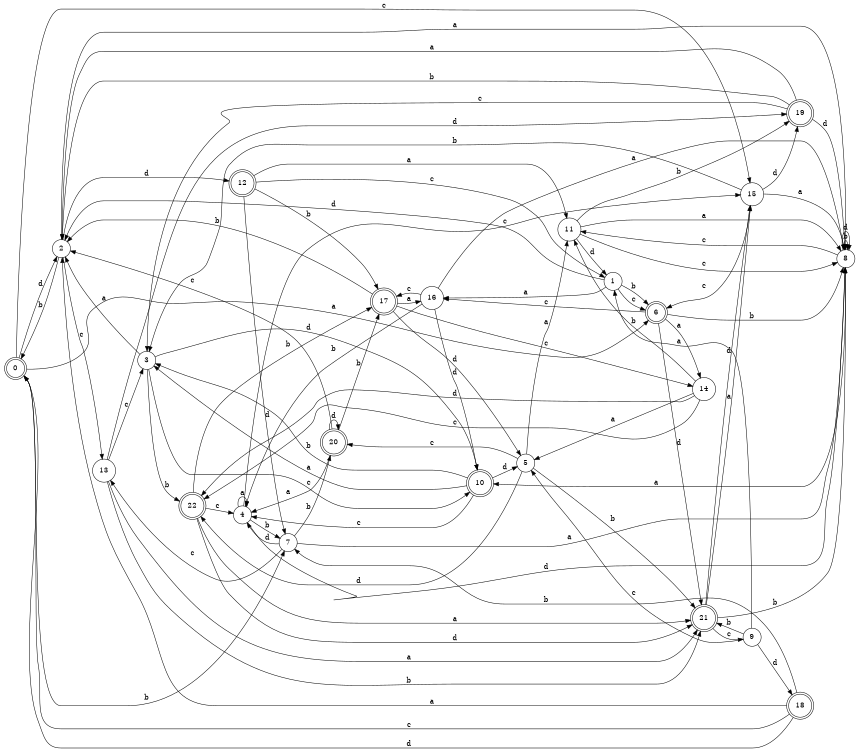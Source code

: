 digraph n19_5 {
__start0 [label="" shape="none"];

rankdir=LR;
size="8,5";

s0 [style="rounded,filled", color="black", fillcolor="white" shape="doublecircle", label="0"];
s1 [style="filled", color="black", fillcolor="white" shape="circle", label="1"];
s2 [style="filled", color="black", fillcolor="white" shape="circle", label="2"];
s3 [style="filled", color="black", fillcolor="white" shape="circle", label="3"];
s4 [style="filled", color="black", fillcolor="white" shape="circle", label="4"];
s5 [style="filled", color="black", fillcolor="white" shape="circle", label="5"];
s6 [style="rounded,filled", color="black", fillcolor="white" shape="doublecircle", label="6"];
s7 [style="filled", color="black", fillcolor="white" shape="circle", label="7"];
s8 [style="filled", color="black", fillcolor="white" shape="circle", label="8"];
s9 [style="filled", color="black", fillcolor="white" shape="circle", label="9"];
s10 [style="rounded,filled", color="black", fillcolor="white" shape="doublecircle", label="10"];
s11 [style="filled", color="black", fillcolor="white" shape="circle", label="11"];
s12 [style="rounded,filled", color="black", fillcolor="white" shape="doublecircle", label="12"];
s13 [style="filled", color="black", fillcolor="white" shape="circle", label="13"];
s14 [style="filled", color="black", fillcolor="white" shape="circle", label="14"];
s15 [style="filled", color="black", fillcolor="white" shape="circle", label="15"];
s16 [style="filled", color="black", fillcolor="white" shape="circle", label="16"];
s17 [style="rounded,filled", color="black", fillcolor="white" shape="doublecircle", label="17"];
s18 [style="rounded,filled", color="black", fillcolor="white" shape="doublecircle", label="18"];
s19 [style="rounded,filled", color="black", fillcolor="white" shape="doublecircle", label="19"];
s20 [style="rounded,filled", color="black", fillcolor="white" shape="doublecircle", label="20"];
s21 [style="rounded,filled", color="black", fillcolor="white" shape="doublecircle", label="21"];
s22 [style="rounded,filled", color="black", fillcolor="white" shape="doublecircle", label="22"];
s0 -> s6 [label="a"];
s0 -> s7 [label="b"];
s0 -> s15 [label="c"];
s0 -> s2 [label="d"];
s1 -> s16 [label="a"];
s1 -> s6 [label="b"];
s1 -> s6 [label="c"];
s1 -> s2 [label="d"];
s2 -> s8 [label="a"];
s2 -> s0 [label="b"];
s2 -> s13 [label="c"];
s2 -> s12 [label="d"];
s3 -> s2 [label="a"];
s3 -> s22 [label="b"];
s3 -> s10 [label="c"];
s3 -> s10 [label="d"];
s4 -> s4 [label="a"];
s4 -> s7 [label="b"];
s4 -> s15 [label="c"];
s4 -> s8 [label="d"];
s5 -> s11 [label="a"];
s5 -> s21 [label="b"];
s5 -> s20 [label="c"];
s5 -> s22 [label="d"];
s6 -> s14 [label="a"];
s6 -> s8 [label="b"];
s6 -> s16 [label="c"];
s6 -> s21 [label="d"];
s7 -> s8 [label="a"];
s7 -> s20 [label="b"];
s7 -> s13 [label="c"];
s7 -> s4 [label="d"];
s8 -> s10 [label="a"];
s8 -> s8 [label="b"];
s8 -> s11 [label="c"];
s8 -> s8 [label="d"];
s9 -> s1 [label="a"];
s9 -> s21 [label="b"];
s9 -> s5 [label="c"];
s9 -> s18 [label="d"];
s10 -> s3 [label="a"];
s10 -> s3 [label="b"];
s10 -> s4 [label="c"];
s10 -> s5 [label="d"];
s11 -> s8 [label="a"];
s11 -> s19 [label="b"];
s11 -> s8 [label="c"];
s11 -> s1 [label="d"];
s12 -> s11 [label="a"];
s12 -> s17 [label="b"];
s12 -> s1 [label="c"];
s12 -> s7 [label="d"];
s13 -> s21 [label="a"];
s13 -> s21 [label="b"];
s13 -> s3 [label="c"];
s13 -> s19 [label="d"];
s14 -> s5 [label="a"];
s14 -> s11 [label="b"];
s14 -> s22 [label="c"];
s14 -> s22 [label="d"];
s15 -> s8 [label="a"];
s15 -> s3 [label="b"];
s15 -> s6 [label="c"];
s15 -> s19 [label="d"];
s16 -> s8 [label="a"];
s16 -> s4 [label="b"];
s16 -> s17 [label="c"];
s16 -> s10 [label="d"];
s17 -> s16 [label="a"];
s17 -> s2 [label="b"];
s17 -> s14 [label="c"];
s17 -> s5 [label="d"];
s18 -> s2 [label="a"];
s18 -> s7 [label="b"];
s18 -> s0 [label="c"];
s18 -> s0 [label="d"];
s19 -> s2 [label="a"];
s19 -> s2 [label="b"];
s19 -> s3 [label="c"];
s19 -> s8 [label="d"];
s20 -> s4 [label="a"];
s20 -> s17 [label="b"];
s20 -> s2 [label="c"];
s20 -> s20 [label="d"];
s21 -> s15 [label="a"];
s21 -> s8 [label="b"];
s21 -> s9 [label="c"];
s21 -> s15 [label="d"];
s22 -> s21 [label="a"];
s22 -> s17 [label="b"];
s22 -> s4 [label="c"];
s22 -> s21 [label="d"];

}